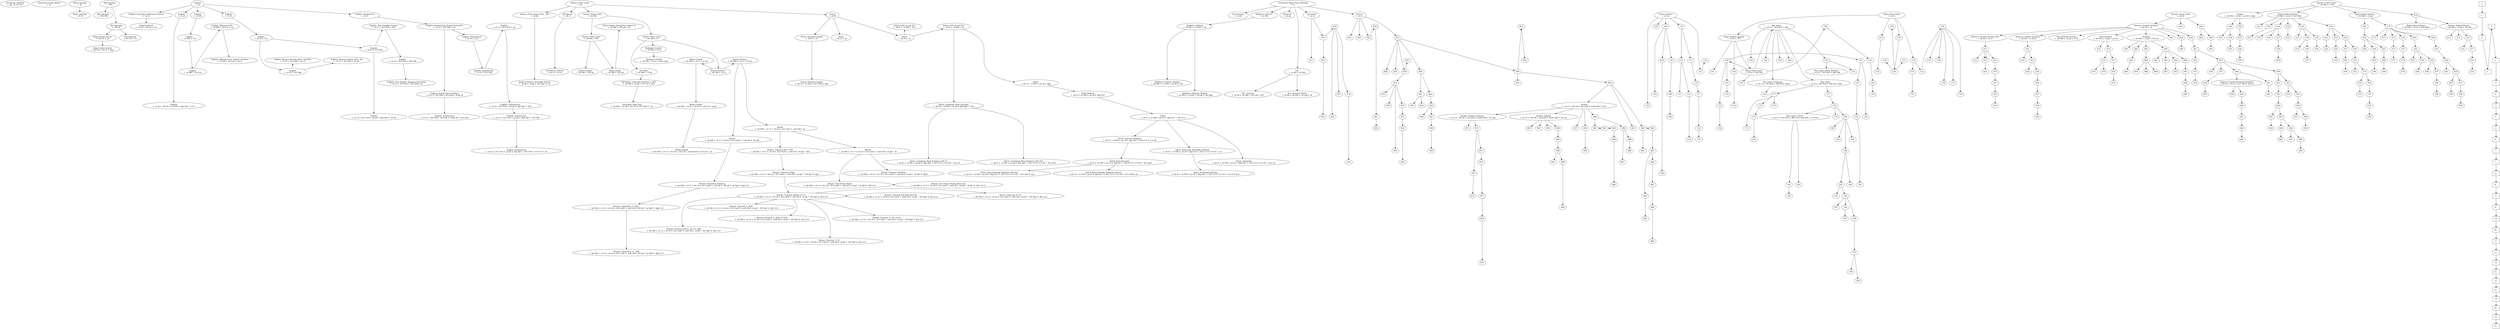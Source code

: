 #
#   A dot file containing Chess Openings, organized by ECO codes and linked together in a tree format.
#
#   Copyright (C) 2014  William Harrison
#
#   This program is free software; you can redistribute it and/or modify
#   it under the terms of the GNU General Public License as published by
#   the Free Software Foundation; either version 2 of the License, or
#   (at your option) any later version.
#   This program is distributed in the hope that it will be useful,
#   but WITHOUT ANY WARRANTY; without even the implied warranty of
#   MERCHANTABILITY or FITNESS FOR A PARTICULAR PURPOSE.  See the
#   GNU General Public License for more details.
#   You should have received a copy of the GNU General Public License along
#   with this program; if not, write to the Free Software Foundation, Inc.,
#   51 Franklin Street, Fifth Floor, Boston, MA 02110-1301 USA.
#

digraph chess {


    A00 [label = "Uncommon Opening\n1. g4, a3, h3, etc"];
    A01 [label = "Nimzovich-Larsen Attack\n1. b3"];
    A02 [label = "Bird's Opening\n1. f4"];
    A03 [label = "Bird's Opening\n1. f4 d5"];
    A04 [label = "Reti Opening\n1. Nf3"];
    A05 [label = "Reti Opening\n1. Nf3 Nf6"];
    A06 [label = "Reti Opening\n1. Nf3 d5"];
    A07 [label = "King's Indian Attack\n1. Nf3 d5 2. g3"];
    A08 [label = "King's Indian Attack\n1. Nf3 d5 2. g3 c5 3. Bg2"];
    A09 [label = "Reti Opening\n1. Nf3 d5 2. c4"];
    A10 [label = "English\n1. c4"];
    A11 [label = "English, Caro-Kann Defennsive System\n1. c4 c6"];
    A12 [label = "English with b3\n1. c4 c6 2. Nf3 d5 3. b3"];
    A13 [label = "English\n1. c4 e6"];
    A14 [label = "English\n1. c4 e6 2. Nf3 d5 3. g3 Nf6 4. Bg2 Be7 5. O-O"];
    A15 [label = "English\n1. c4 Nf6"];
    A16 [label = "English\n1. c4 Nf6 2. Nc3"];
    A17 [label = "English\n1. c4 Nf6 2. Nc3 e6"];
    A18 [label = "English, Mikenas-Carls\n1. c4 Nf6 2. Nc3 e6 3. e4"];
    A19 [label = "English, Mikenas-Carls, Sicilian Variation\n1. c4 Nf6 2. Nc3 e6 3. e4 c5"];
    A20 [label = "English\n1. c4 e5"];
    A21 [label = "English\n1. c4 e5 2. Nc3"];
    A22 [label = "English\n1. c4 e5 2. Nc3 Nf6"];
    A23 [label = "English, Bremen System, Keres Variation\n1. c4 e5 2. Nc3 Nf6 3. g3 c6"];
    A24 [label = "English, Bremen System with ...g6\n1. c4 e5 2. Nc3 Nf6 3. g3 g6"];
    A25 [label = "English\n1. c4 e5 2. Nc3 Nc6"];
    A26 [label = "English\n1. c4 e5 2. Nc3 Nc6 3. g3 g6 4. Bg2 Bg7 5. d3 d6"];
    A27 [label = "English, Three Knights System\n1. c4 e5 2. Nc3 Nc6 3. Nf3"];
    A28 [label = "English\n1. c4 e5 2. Nc3 Nc6 3. Nf3 Nf6"];
    A29 [label = "English, Four Knights, Kingside Fianchetto\n1. c4 e5 2. Nc3 Nc6 3. Nf3 Nf6 4. g3"];
    A30 [label = "English, Symmetrical\n1. c4 c5"];
    A31 [label = "English, Symmetrical, Benoni Formation\n1. c4 c5 2. Nf3 Nf6 3. d4"];
    A32 [label = "English, Symmetrical Variation\n1. c4 c5 2. Nf3 Nf6 3. d4 cxd4 4. Nxd4 e6"];
    A33 [label = "English, Symmetrical\n1. c4 c5 2. Nf3 Nf6 3. d4 cxd4 4. Nxd4 e6 5. Nc3 Nc6"];
    A34 [label = "English, Symmetrical\n1. c4 c5 2. Nc3"];
    A35 [label = "English, Symmetrical\n1. c4 c5 2. Nc3 Nc6"];
    A36 [label = "English\n1. c4 c5 2. Nc3 Nc6 3. g3"];
    A37 [label = "English, Symmetrical\n1. c4 c5 2. Nc3 Nc6 3. g3 g6 4. Bg2 Bg7 5. Nf3"];
    A38 [label = "English, Symmetrical\n1. c4 c5 2. Nc3 Nc6 3. g3 g6 4. Bg2 Bg7 5. Nf3 Nf6"];
    A39 [label = "English, Symmetrical\n1. c4 c5 2. Nc3 Nc6 3. g3 g6 4. Bg2 Bg7 5. Nf3 Nf6 6. O-O O-O 7. d4"];
    A40 [label = "Queen's Pawn Game\n1. d4"];
    A41 [label = "Queen's Pawn Game (with ...d6)\n1. d4 d6"];
    A42 [label = "Modern Defense, Averbakh System\n1. d4 d6 2. c4 g6 3. Nc3 Bg7 4. e4"];
    A43 [label = "Old Benoni\n1. d4 c5"];
    A44 [label = "Old Benoni Defense\n1. d4 c5 2. d5 e5"];
    A45 [label = "Queen's Pawn Game\n1. d4 Nf6"];
    A46 [label = "Queen's Pawn Game\n1. d4 Nf6 2. Nf3"];
    A47 [label = "Queen's Indian\n1. d4 Nf6 2. Nf3 b6"];
    A48 [label = "King's Indian\n1. d4 Nf6 2. Nf3 g6"];
    A49 [label = "King's Indian, Fianchetto without c4\n1. d4 Nf6 2. Nf3 g6 3. g3"];
    A50 [label = "Queen's Pawn Game\n1. d4 Nf6 2. c4"];
    A51 [label = "Budapest Gambit\n1. d4 Nf6 2. c4 e5"];
    A52 [label = "Budapest Gambit\n1. d4 Nf6 2. c4 e5 3. dxe5 Ng4"];
    A53 [label = "Old Indian\n1. d4 Nf6 2. c4 d6"];
    A54 [label = "Old Indian, Ukranian Variation, 4. Nf3\n1. d4 Nf6 2. c4 d6 3. Nc3 e5 4. Nf3"];
    A55 [label = "Old Indian, Main Line\n1. d4 Nf6 2. c4 d6 3. Nc3 e5 4. Nf3 Nbd7 5. e4"];
    A56 [label = "Benoni Defense\n1. d4 Nf6 2. c4 c5"];
    A57 [label = "Benko Gambit\n1. d4 Nf6 2. c4 c5 3. d5 b5"];
    A58 [label = "Benko Gambit\n1. d4 Nf6 2. c4 c5 3. d5 b5 4. cxb5 a6 5. bxa6"];
    A59 [label = "Benko Gambit\n1. d4 Nf6 2. c4 c5 3. d5 b5 4. cxb5 a6 5. bxa6 Bxa6 6. Nc3 d6 7. e4"];
    A60 [label = "Benoni Defense\n1. d4 Nf6 2. c4 c5 3. d5 e6"];
    A61 [label = "Benoni\n1. d4 Nf6 2. c4 c5 3. d5 e6 4. Nc3 exd5 5. cxd5 d6 6. Nf3 g6"];
    A62 [label = "Benoni, Fianchetto Variation\n1. d4 Nf6 2. c4 c5 3. d5 e6 4. Nc3 exd5 5. cxd5 d6 6. Nf3 g6 7. g3 Bg7 8. Bg2 O-O"];
    A63 [label = "Benoni, Fianchetto, 9...Nbd7\n1. d4 Nf6 2. c4 c5 3. d5 e6 4. Nc3 exd5 5. cxd5 d6 6. Nf3 g6 7. g3 Bg7 8. Bg2 O-O"];
    A64 [label = "Benoni, Fianchetto, 11...Re8\n1. d4 Nf6 2. c4 c5 3. d5 e6 4. Nc3 exd5 5. cxd5 d6 6. Nf3 g6 7. g3 Bg7 8. Bg2 O-O"];
    A65 [label = "Benoni\n1. d4 Nf6 2. c4 c5 3. d5 e6 4. Nc3 exd5 5. cxd5 d6 6. e4"];
    A66 [label = "Benoni\n1. d4 Nf6 2. c4 c5 3. d5 e6 4. Nc3 exd5 5. cxd5 d6 6. e4 g6 7. f4"];
    A67 [label = "Benoni, Taimanov Variation\n1. d4 Nf6 2. c4 c5 3. d5 e6 4. Nc3 exd5 5. cxd5 d6 6. e4 g6 7. f4 Bg7 8. Bb5+"];
    A68 [label = "Benoni, Four Pawns Attack\n1. d4 Nf6 2. c4 c5 3. d5 e6 4. Nc3 exd5 5. cxd5 d6 6. e4 g6 7. f4 Bg7 8. Nf3 O-O"];
    A69 [label = "Benoni, Four Pawns Attack, Main Line\n1. d4 Nf6 2. c4 c5 3. d5 e6 4. Nc3 exd5 5. cxd5 d6 6. e4 g6 7. f4 Bg7 8. Nf3 O-O 9."];
    A70 [label = "Benoni, Classical with 7.Nf3\n1. d4 Nf6 2. c4 c5 3. d5 e6 4. Nc3 exd5 5. cxd5 d6 6. e4 g6 7. Nf3"];
    A71 [label = "Benoni, Classical, 8.Bg5\n1. d4 Nf6 2. c4 c5 3. d5 e6 4. Nc3 exd5 5. cxd5 d6 6. e4 g6 7. Nf3 Bg7 8. Bg5"];
    A72 [label = "Benoni, Classical without 9.O-O\n1. d4 Nf6 2. c4 c5 3. d5 e6 4. Nc3 exd5 5. cxd5 d6 6. e4 g6 7. Nf3 Bg7 8. Be2 O-O"];
    A73 [label = "Benoni, Classical, 9.O-O\n1. d4 Nf6 2. c4 c5 3. d5 e6 4. Nc3 exd5 5. cxd5 d6 6. e4 g6 7. Nf3 Bg7 8. Be2 O-O"];
    A74 [label = "Benoni, Classical, 9...a6, 10.a4\n1. d4 Nf6 2. c4 c5 3. d5 e6 4. Nc3 exd5 5. cxd5 d6 6. e4 g6 7. Nf3 Bg7 8. Be2 O-O"];
    A75 [label = "Benoni, Classical with 9...a6, 10...Bg4\n1. d4 Nf6 2. c4 c5 3. d5 e6 4. Nc3 exd5 5. cxd5 d6 6. e4 g6 7. Nf3 Bg7 8. Be2 O-O"];
    A76 [label = "Benoni, Classical, 9...Re8\n1. d4 Nf6 2. c4 c5 3. d5 e6 4. Nc3 exd5 5. cxd5 d6 6. e4 g6 7. Nf3 Bg7 8. Be2 O-O"];
    A77 [label = "Benoni, Classical, 9...Re8, 10.Nd2\n1. d4 Nf6 2. c4 c5 3. d5 e6 4. Nc3 exd5 5. cxd5 d6 6. e4 g6 7. Nf3 Bg7 8. Be2 O-O"];
    A78 [label = "Benoni, Classical with Re8 and Na6\n1. d4 Nf6 2. c4 c5 3. d5 e6 4. Nc3 exd5 5. cxd5 d6 6. e4 g6 7. Nf3 Bg7 8. Be2 O-O"];
    A79 [label = "Benoni, Classical, 11.f3\n1. d4 Nf6 2. c4 c5 3. d5 e6 4. Nc3 exd5 5. cxd5 d6 6. e4 g6 7. Nf3 Bg7 8. Be2 O-O"];
    A80 [label = "Dutch\n1. d4 f5"];
    A81 [label = "Dutch\n1. d4 f5 2. g3"];
    A82 [label = "Dutch, Staunton Gambit\n1. d4 f5 2. e4"];
    A83 [label = "Dutch, Staunton Gambit\n1. d4 f5 2. e4 fxe4 3. Nc3 Nf6 4. Bg5"];
    A84 [label = "Dutch\n1. d4 f5 2. c4"];
    A85 [label = "Dutch, with c4 and Nc3\n1. d4 f5 2. c4 Nf6 3. Nc3"];
    A86 [label = "Dutch, with c4 and Nc3\n1. d4 f5 2. c4 Nf6 3. g3"];
    A87 [label = "Dutch, Leningrad, Main Variation \n1. d4 f5 2. c4 Nf6 3. g3 g6 4. Bg2 Bg7 5. Nf3"];
    A88 [label = "Dutch, Leningrad, Main Variation with c6\n1. d4 f5 2. c4 Nf6 3. g3 g6 4. Bg2 Bg7 5. Nf3 O-O 6. O-O d6 7. Nc3 c6"];
    A89 [label = "Dutch, Leningrad, Main Variation with Nc6\n1. d4 f5 2. c4 Nf6 3. g3 g6 4. Bg2 Bg7 5. Nf3 O-O 6. O-O d6 7. Nc3 Nc6"];
    A90 [label = "Dutch \n1. d4 f5 2. c4 Nf6 3. g3 e6 4. Bg2"];
    A91 [label = "Dutch Defense\n1. d4 f5 2. c4 Nf6 3. g3 e6 4. Bg2 Be7"];
    A92 [label = "Dutch\n1. d4 f5 2. c4 Nf6 3. g3 e6 4. Bg2 Be7 5. Nf3 O-O"];
    A93 [label = "Dutch, Stonewall, Botvinnik Variation\n1. d4 f5 2. c4 Nf6 3. g3 e6 4. Bg2 Be7 5. Nf3 O-O 6. O-O d5 7. b3"];
    A94 [label = "Dutch, Stonewall with Ba3\n1. d4 f5 2. c4 Nf6 3. g3 e6 4. Bg2 Be7 5. Nf3 O-O 6. O-O d5 7. b3 c6 8. Ba3"];
    A95 [label = "Dutch, Stonewall\n1. d4 f5 2. c4 Nf6 3. g3 e6 4. Bg2 Be7 5. Nf3 O-O 6. O-O d5 7. Nc3 c6"];
    A96 [label = "Dutch, Classical Variation\n1. d4 f5 2. c4 Nf6 3. g3 e6 4. Bg2 Be7 5. Nf3 O-O 6. O-O d6"];
    A97 [label = "Dutch, Ilyin-Genevsky\n1. d4 f5 2. c4 Nf6 3. g3 e6 4. Bg2 Be7 5. Nf3 O-O 6. O-O d6 7. Nc3 Qe8"];
    A98 [label = "Dutch, Ilyin-Genevsky Variation with Qc2\n1. d4 f5 2. c4 Nf6 3. g3 e6 4. Bg2 Be7 5. Nf3 O-O 6. O-O d6 7. Nc3 Qe8 8. Qc2"];
    A99 [label = "Dutch, Ilyin-Genevsky Variation with b3\n1. d4 f5 2. c4 Nf6 3. g3 e6 4. Bg2 Be7 5. Nf3 O-O 6. O-O d6 7. Nc3 Qe8 8. b3"];

    B00 [label = "Uncommon King's Pawn Opening\n1. e4"];
    B01 [label = "Scandinavian\n1. e4 d5"];
    B02 [label = "Alekhine's Defense\n1. e4 Nf6"];
    B03 [label = "Alekhine's Defense\n1. e4 Nf6 2. e5 Nd5 3. d4"];
    B04 [label = "Alekhine's Defense, Modern\n1. e4 Nf6 2. e5 Nd5 3. d4 d6 4. Nf3"];
    B05 [label = "Alekhine's Defense, Modern\n1. e4 Nf6 2. e5 Nd5 3. d4 d6 4. Nf3 Bg4"];
    B06 [label = "Robatsch\n1. e4 g6"];
    B07 [label = "Pirc\n1. e4 d6 2. d4 Nf6"];
    B08 [label = "Pirc, Classical\n1. e4 d6 2. d4 Nf6 3. Nc3 g6 4. Nf3"];
    B09 [label = "Pirc, Austrian Attack\n1. e4 d6 2. d4 Nf6 3. Nc3 g6 4. f4"];
    B10 [label = "Caro-Kann\n1. e4 c6"];
    B20 [label = "Sicilian\n1. e4 c5"];
    B56 [label = "Sicilian\n1. e4 c5 2. Nf3 d6 3. d4 cxd4 4. Nxd4 Nf6 5. Nc3"];
    B70 [label = "Sicilian, Dragon Variation\n1. e4 c5 2. Nf3 d6 3. d4 cxd4 4. Nxd4 Nf6 5. Nc3 g6"];
    B90 [label = "Sicilian, Najdorf\n1. e4 c5 2. Nf3 d6 3. d4 cxd4 4. Nxd4 Nf6 5. Nc3 a6"];

    C00 [label = "French Defense\n1. e4 e6"];
    C20 [label = "King's Pawn Game\n1. e4 e5"];
    C40 [label = "King's Knight Opening\n1. e4 e5 2. Nf3"];
    C44 [label = "King's Pawn Game\n1. e4 e5 2. Nf3 Nc6"];
    C60 [label = "Ruy Lopez\n1. e4 e5 2. Nf3 Nc6 3. Bb5"];
    C66 [label = "Ruy Lopez, Berlin Defense\n1. e4 e5 2. Nf3 Nc6 3. Bb5 Nf6"];
    C68 [label = "Ruy Lopez, Exchange\n1. e4 e5 2. Nf3 Nc6 3. Bb5 a6 4. Bxc6"];
    C70 [label = "Ruy Lopez\n1. e4 e5 2. Nf3 Nc6 3. Bb5 a6 4. Ba4"];
    C80 [label = "Ruy Lopez, Open\n1. e4 e5 2. Nf3 Nc6 3. Bb5 a6 4. Ba4 Nf6 5. O-O Nxe4"];
    C80 [label = "Ruy Lopez, Closed\n1. e4 e5 2. Nf3 Nc6 3. Bb5 a6 4. Ba4 Nf6 5. O-O Be7"];

    D00 [label = "Queens's Pawn Game\n1. d4 d5"];
    D06 [label = "Queens's Gambit Declined\n1. d4 d5 2. c4"];
    D10 [label = "Queens's Gambit Declined Slav\n1. d4 d5 2. c4 c6"];
    D20 [label = "Queens's Gambit Accepted\n1. d4 d5 2. c4 dxc4"];
    D43 [label = "Queens's Gambit Declined Semi-Slav\n1. d4 d5 2. c4 e6 3. Nc3 Nf6 4. Nf3 c6"];
    D70 [label = "Neo-Grunfeld Defense\n1. d4 Nf6 2. c4 g6 3. f3 d5"];
    D71 [label = "Neo-Grunfeld\n1. d4 Nf6 2. c4 g6 3. g3 d5"];
    D80 [label = "Grunfeld\n1. d4 Nf6 2. c4 g6 3. Nc3 d5"];

    E00 [label = "Queens's Pawn Game\n1. d4 Nf6 2. c4 e6"];
    E01 [label = "Catalan\n1. d4 Nf6 2. c4 e6 3. g3 d5 4. Bg2"];
    E11 [label = "Bogo-Indian Defense\n1. d4 Nf6 2. c4 e6 3. Nf3 Bb4+"];
    E12 [label = "Queens' Indian Defense\n1. d4 Nf6 2. c4 e6 3. Nf3 b6"];
    E20 [label = "Nimzo-Indian Defense\n1. d4 Nf6 2. c4 e6 3. Nc3 Bb4"];
    E60 [label = "King's-Indian Defense\n1. d4 Nf6 2. c4 g6"];

    A02 -> A03;
    A04 -> A05;
    A04 -> A06;
    A06 -> A07 -> A08;
    A06 -> A09;
    A10 -> A11 -> A12;
    A10 -> A13 -> A14;
    A10 -> A15 -> A16 -> A17 -> A18 -> A19;
    A10 -> A20 -> A21 -> A22;
    A22 -> A23;
    A22 -> A24;
    A21 -> A25;
    A25 -> A26;
    A25 -> A27 -> A28 -> A29;
    A10 -> A30;
    A30 -> A31 -> A32 -> A33;
    A31 -> A34 -> A35 -> A36 -> A37 -> A38 -> A39;
    A40 -> A41 -> A42;
    A40 -> A43 -> A44;
    A40 -> A45 -> A46 -> A47;
    A46 -> A48 -> A49;
    A45 -> A50 -> A51 -> A52;
    A50 -> A53 -> A54 -> A55;
    A50 -> A56 -> A57 -> A58 -> A59;
    A56 -> A60 -> A61 -> A62 -> A63 -> A64;
    A60 -> A65 -> A66 -> A67;
    A66 -> A68 -> A69;
    A65 -> A70 -> A71 -> A72;
    A72 -> A73;
    A72 -> A74;
    A72 -> A75;
    A72 -> A76;
    A72 -> A77;
    A72 -> A78;
    A72 -> A79;
    A40 -> A80 -> A81;
    A80 -> A82 -> A83;
    A80 -> A84 -> A85;
    A84 -> A86 -> A87 -> A88;
    A87 -> A89;
    A86 -> A90 -> A91 -> A92 -> A93 -> A94;
    A92 -> A95;
    A92 -> A96 -> A97 -> A98;
    A97 -> A99;

    B00 -> B01;
    B00 -> B02 -> B03 -> B04;
    B03 -> B05;
    B00 -> B06;
    B00 -> B07 -> B08;
    B07 -> B09;
    # Caro-Kann
    B00 -> B10 -> B11;
    B10 -> B12 -> B13 -> B14;
    B12 -> B15 -> B16;
    B15 -> B17;
    B15 -> B18 -> B19;
    # Sicilian
    B00 -> B20 -> B21;
    B20 -> B22;
    B20 -> B23 -> B24 -> B25 -> B26;
    B20 -> B27 -> B28;
    B27 -> B29;
    B27 -> B30 -> B31;
    B30 -> B33 -> B32;
    B33 -> B34;
    B33 -> B35;
    B33 -> B36 -> B37 -> B38 -> B39;
    B27 -> B40 -> B41 -> B42;
    B41 -> B43;
    B40 -> B44 -> B45 -> B46;
    B45 -> B47 -> B48 -> B49;
    B27 -> B50 -> B51 -> B52;
    B50 -> B53;
    B50 -> B54 -> B55;
    B54 -> B56 -> B57;
    B56 -> B58 -> B59;
    B54 -> B60 -> B61;
    B60 -> B62 -> B63 -> B64 -> B65;
    B63 -> B66 -> B67 -> B68 -> B69;
    B56 -> B70 -> B71
    B70 -> B72 -> B73 -> B74;
    B72 -> B75 -> B76 -> B77 -> B78 -> B79;
    B56 -> B80 -> B81 -> B82 -> B83 -> B84 -> B85;
    B80 -> B86 -> B87;
    B86 -> B88 -> B89;
    B56 -> B90 -> B91;
    B90 -> B92;
    B90 -> B93;
    B90 -> B94 -> B95 -> B96 -> B97;
    B96 -> B98 -> B99;

    C00 -> C01;
    C00 -> C02;
    C00 -> C03 -> C04;
    C03 -> C05 -> C06;
    C03 -> C07 -> C08 -> C09;
    C00 -> C10 -> C11 -> C12;
    C11 -> C13 -> C14;
    C10 -> C15 -> C16 -> C17 -> C18 -> C19;
    C00 -> C21 -> C22;
    C20 -> C23 -> C24;
    C20 -> C25 -> C26 -> C27;
    C26 -> C28;
    C26 -> C29;
    C20 -> C30;
    C30 -> C31 -> C32;
    C30 -> C33 -> C34 -> C35;
    C34 -> C36;
    C34 -> C37;
    C34 -> C38;
    C34 -> C39;
    C20 -> C40 -> C41;
    C40 -> C42 -> C43;
    C40 -> C44 -> C45;
    C44 -> C46 -> C47 -> C48 -> C49;
    C44 -> C50;
    C50 -> C51 -> C52;
    C50 -> C53 -> C54;
    C50 -> C55 -> C56;
    C55 -> C57 -> C58 -> C59;
    C44 -> C60 -> C61;
    C60 -> C62;
    C60 -> C63;
    C60 -> C64;
    C60 -> C65 -> C66;
    C65 -> C67;
    C60 -> C68 -> C69;
    C60 -> C70 -> C71 -> C72;
    C71 -> C73;
    C71 -> C74 -> C75 -> C76;
    C70 -> C77 -> C78 -> C79;
    C78 -> C80;
    C80 -> C81 -> C82;
    C80 -> C83;
    C78 -> C84 -> C85;
    C84 -> C86;
    C84 -> C87;
    C84 -> C88 -> C89;
    C88 -> C90 -> C91;
    C90 -> C92 -> C93;
    C92 -> C94 -> C95;
    C92 -> C96 -> C97 -> C98;
    C97 -> C99;

    D00 -> D01;
    D00 -> D02 -> D03;
    D02 -> D04 -> D05;
    D00 -> D06 -> D07;
    D06 -> D08 -> D09;
    D06 -> D10 -> D11 -> D12;
    D11 -> D13;
    D11 -> D13 -> D14;
    D11 -> D15 -> D16 -> D17 -> D18 -> D19;
    D06 -> D20 -> D21 -> D22;
    D21 -> D23 -> D24;
    D23 -> D25 -> D26 -> D27 -> D28 -> D29;
    D06 -> D30 -> D31 -> D32 -> D33 -> D34;
    D31 -> D35 -> D36;
    D35 -> D37 -> D38 -> D39;
    D35 -> D40 -> D41 -> D42;
    D40 -> D43 -> D44;
    D43 -> D45 -> D46 -> D47 -> D48 -> D49;
    D35 -> D50 -> D51 -> D52;
    D50 -> D53 -> D54;
    D53 -> D55 -> D56 -> D57;
    D56 -> D58 -> D59;
    D52 -> D60 -> D61 -> D62;
    D60 -> D63 -> D64 -> D65;
    D63 -> D66 -> D67;
    D66 -> D68 -> D69;
    D06 -> D70;
    D06 -> D71 -> D72;
    D71 -> D73 -> D74 -> D75;
    D74 -> D76;
    D73 -> D77 -> D78 -> D79;
    D06 -> D80 -> D81;
    D80 -> D82 -> D83 -> D84;
    D80 -> D85 -> D86 -> D87;
    D86 -> D88;
    D86 -> D89;
    D80 -> D90 -> D91;
    D90 -> D92 -> D93;
    D90 -> D94 -> D95;
    D90 -> D96 -> D97 -> D98 -> D99;


    E00 -> E01 -> E02 -> E03;
    E02 -> E04 -> E05;
    E01 -> E06 -> E07 -> E08 -> E09;
    E00 -> E10 -> E11;
    E10 -> E12 -> E13;
    E12 -> E14;
    E12 -> E15 -> E16;
    E15 -> E17 -> E18 -> E19;
    E00 -> E20;
    E20 -> E21;
    E20 -> E22 -> E23;
    E20 -> E24 -> E25;
    E24 -> E26;
    E24 -> E27 -> E28 -> E29;
    E20 -> E30 -> E31;
    E20 -> E32 -> E33;
    E32 -> E34 -> E35;
    E34 -> E36 -> E37;
    E32 -> E38 -> E39;
    E20 -> E40 -> E41 -> E42;
    E40 -> E43 -> E44 -> E45;
    E40 -> E46 -> E47 -> E48 -> E49;
    E46 -> E50 -> E51 -> E52;
    E51 -> E53 -> E54 -> E55;
    E53 -> E56 -> E57 -> E58 -> E59;
    E00 -> E60 -> E61 -> E62 -> E63;
    E62 -> E64 -> E65 -> E66;
    E62 -> E67 -> E68 -> E69;
    E60 -> E70 -> E71;
    E70 -> E72;
    E70 -> E73 -> E74 -> E75;
    E70 -> E76 -> E77 -> E78 -> E79;
    E70 -> E80 -> E81 -> E82;
    E81 -> E83 -> E84;
    E81 -> E85 -> E86;
    E85 -> E87 -> E88 -> E89;
    E70 -> E90 -> E91 -> E92 -> E93;
    E92 -> E94 -> E95 -> E96;
    E94 -> E97 -> E98 -> E99;

    MOVE_01 [label = "1.", shape="box"];
    MOVE_02 [label = "1...", shape="box"];
    MOVE_03 [label = "2.", shape="box"];
    MOVE_04 [label = "2...", shape="box"];
    MOVE_05 [label = "3.", shape="box"];
    MOVE_06 [label = "3...", shape="box"];
    MOVE_07 [label = "4.", shape="box"];
    MOVE_08 [label = "4...", shape="box"];
    MOVE_09 [label = "5.", shape="box"];
    MOVE_10 [label = "5...", shape="box"];
    MOVE_11 [label = "6.", shape="box"];
    MOVE_12 [label = "6...", shape="box"];
    MOVE_13 [label = "7.", shape="box"];
    MOVE_14 [label = "7...", shape="box"];
    MOVE_15 [label = "8.", shape="box"];
    MOVE_16 [label = "8...", shape="box"];
    MOVE_17 [label = "9.", shape="box"];
    MOVE_18 [label = "9...", shape="box"];
    MOVE_19 [label = "10.", shape="box"];
    MOVE_20 [label = "10...", shape="box"];
    MOVE_21 [label = "11.", shape="box"];
    MOVE_22 [label = "11...", shape="box"];
    MOVE_23 [label = "12.", shape="box"];
    MOVE_24 [label = "12...", shape="box"];
    MOVE_25 [label = "13.", shape="box"];
    MOVE_26 [label = "13...", shape="box"];
    MOVE_27 [label = "14.", shape="box"];
    MOVE_28 [label = "14...", shape="box"];
    MOVE_29 [label = "15.", shape="box"];
    MOVE_30 [label = "15...", shape="box"];

    MOVE_01 -> MOVE_02 -> MOVE_03 -> MOVE_04 -> MOVE_05 -> MOVE_06 -> MOVE_07 -> MOVE_08 -> MOVE_09 ->
    MOVE_10 -> MOVE_11 -> MOVE_12 -> MOVE_13 -> MOVE_14 -> MOVE_15 -> MOVE_16 -> MOVE_17 -> MOVE_18 -> MOVE_19 ->
    MOVE_20 -> MOVE_21 -> MOVE_22 -> MOVE_23 -> MOVE_24 -> MOVE_25 -> MOVE_26 -> MOVE_27 -> MOVE_28 -> MOVE_29 -> MOVE_30;

    {rank=same; MOVE_01 A00 A01 A02 A04 A10 A40 B00}
    {rank=same; MOVE_01 B00}

    {rank=same; MOVE_02 A03 A11 A13 A15 A20 A30 A41 A43 A45 A80}
    {rank=same; MOVE_02 B01 B02 B06 B10 B20}
    {rank=same; MOVE_02 C00 C20}
    {rank=same; MOVE_02 D00}

    {rank=same; MOVE_03 A07 A09 A16 A21 A34 A46 A50 A81 A82 A84}
    {rank=same; MOVE_03 B12 B21 B22 B23 B27}
    {rank=same; MOVE_03 C23 C25 C40}

    {rank=same; MOVE_04 A17 A22 A35 A44 A47 A48 A53 A56}
    {rank=same; MOVE_04 B07 B28 B29 B30 B40 B50}
    {rank=same; MOVE_04 C21 C24 C26 C31 C33 C41 C42 C44 C66 C67}

    {rank=same; MOVE_05 A12 A18 A27 A31 A36 A49 A85 A86}
    {rank=same; MOVE_05 B03 B15 B24 B51}
    {rank=same; MOVE_05 C02 C03 C10 C29 C34 C46 C60}

    {rank=same; MOVE_06 A19 A23 A24 A28 A52 A57 A60}
    {rank=same; MOVE_06 B11 B13 B31 B52}
    {rank=same; MOVE_06 C05 C07 C11 C15 C22 C27 C28 C35 C36 C47 C50 C55 C61 C62 C63 C64 C65}

    {rank=same; MOVE_07 A29 A42 A54 A83 A90}
    {rank=same; MOVE_07 B04 B33 B53 B54}
    {rank=same; MOVE_07 C16 C37 C39 C51 C57 C68 C70}

    {rank=same; MOVE_08 A32 A91}
    {rank=same; MOVE_08 B05 B08 B09 B17 B18 B32 B41 B44}
    {rank=same; MOVE_08 C04 C08 C12 C13 C17 C32 C38 C49 C71 C77}

    {rank=same; MOVE_09 A14 A37 A55 A58 A87}
    {rank=same; MOVE_09 B34 B36 B42 B43 B45 B56}
    {rank=same; MOVE_09 C01 C43 C72 C74 C78}

    {rank=same; MOVE_10 A26 A33 A38 A92}
    {rank=same; MOVE_10 B14 B16 B25 B37 B46 B47 B70 B80 B90}
    {rank=same; MOVE_10 C09 C56 C58 C75 C79 C80 C84}

    {rank=same; MOVE_11 A65}
    {rank=same; MOVE_11 B26 B38 B48 B55 B57 B58 B60 B62 B71 B72 B81 B82 B83 B86 B91 B92 B93 B94}
    {rank=same; MOVE_11 C18 C54 C73 C86}

    {rank=same; MOVE_12 A61 A96}
    {rank=same; MOVE_12 B84 B88 B95}
    {rank=same; MOVE_12 C14 C19 C76 C85 C87}

    {rank=same; MOVE_13 A39 A59 A66 A70 A93}
    {rank=same; MOVE_13 B35 B49 B59 B61 B63 B75 B89 B96}
    {rank=same; MOVE_13 C88}

    {rank=same; MOVE_14 A88 A89 A95 A97}
    {rank=same; MOVE_14 B19 B39 B66 B76 B87 B97 B98}

    {rank=same; MOVE_15 A67 A71 A94 A98 A99}
    {rank=same; MOVE_15 B73}
    {rank=same; MOVE_15 C06}

    {rank=same; MOVE_16 A62 A68 A69}
    {rank=same; MOVE_16 B67 B85}
    {rank=same; MOVE_16 C59 C81 C83 C89 C90}

    {rank=same; MOVE_17 A72 A73 A78}
    {rank=same; MOVE_17 B64 B74 B77}
    {rank=same; MOVE_17 C82 C91 C92}

    {rank=same; MOVE_18 A63 A76}
    {rank=same; MOVE_18 B68 B99}
    {rank=same; MOVE_18 C93 C94}

    {rank=same; MOVE_19 A74 A77}
    {rank=same; MOVE_19 B65 B78}
    {rank=same; MOVE_19 C95 C96}

    {rank=same; MOVE_20 A75}

    {rank=same; MOVE_21 A79}
    {rank=same; MOVE_21 B69}

    {rank=same; MOVE_22 A64}
    {rank=same; MOVE_22 C97}

    {rank=same; MOVE_23 B79}

    {rank=same; MOVE_24 C98}

    {rank=same; MOVE_25 C99}




#comment dot -Tsvg chess.dot -o chess.svg

}

